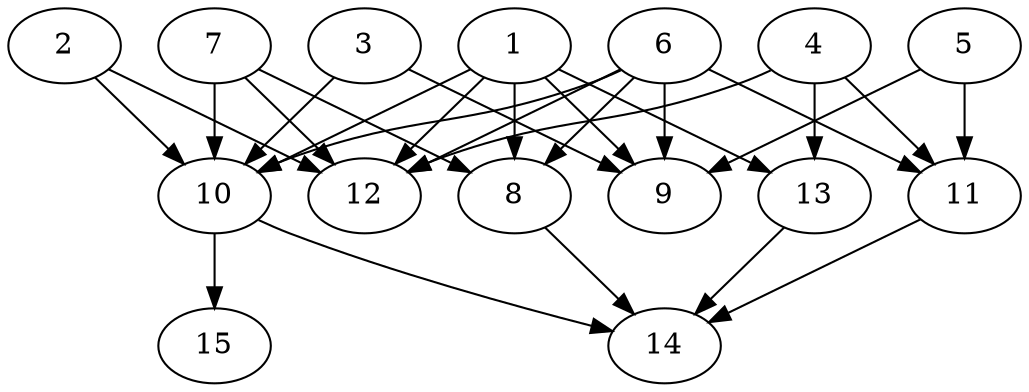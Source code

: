 // DAG automatically generated by daggen at Thu Oct  3 13:59:27 2019
// ./daggen --dot -n 15 --ccr 0.3 --fat 0.7 --regular 0.7 --density 0.7 --mindata 5242880 --maxdata 52428800 
digraph G {
  1 [size="98420053", alpha="0.18", expect_size="29526016"] 
  1 -> 8 [size ="29526016"]
  1 -> 9 [size ="29526016"]
  1 -> 10 [size ="29526016"]
  1 -> 12 [size ="29526016"]
  1 -> 13 [size ="29526016"]
  2 [size="92986027", alpha="0.20", expect_size="27895808"] 
  2 -> 10 [size ="27895808"]
  2 -> 12 [size ="27895808"]
  3 [size="34522453", alpha="0.12", expect_size="10356736"] 
  3 -> 9 [size ="10356736"]
  3 -> 10 [size ="10356736"]
  4 [size="99027627", alpha="0.13", expect_size="29708288"] 
  4 -> 11 [size ="29708288"]
  4 -> 12 [size ="29708288"]
  4 -> 13 [size ="29708288"]
  5 [size="68642133", alpha="0.11", expect_size="20592640"] 
  5 -> 9 [size ="20592640"]
  5 -> 11 [size ="20592640"]
  6 [size="43731627", alpha="0.06", expect_size="13119488"] 
  6 -> 8 [size ="13119488"]
  6 -> 9 [size ="13119488"]
  6 -> 10 [size ="13119488"]
  6 -> 11 [size ="13119488"]
  6 -> 12 [size ="13119488"]
  7 [size="107339093", alpha="0.11", expect_size="32201728"] 
  7 -> 8 [size ="32201728"]
  7 -> 10 [size ="32201728"]
  7 -> 12 [size ="32201728"]
  8 [size="172168533", alpha="0.07", expect_size="51650560"] 
  8 -> 14 [size ="51650560"]
  9 [size="65976320", alpha="0.03", expect_size="19792896"] 
  10 [size="24893440", alpha="0.17", expect_size="7468032"] 
  10 -> 14 [size ="7468032"]
  10 -> 15 [size ="7468032"]
  11 [size="149271893", alpha="0.12", expect_size="44781568"] 
  11 -> 14 [size ="44781568"]
  12 [size="131682987", alpha="0.02", expect_size="39504896"] 
  13 [size="128819200", alpha="0.11", expect_size="38645760"] 
  13 -> 14 [size ="38645760"]
  14 [size="65221973", alpha="0.01", expect_size="19566592"] 
  15 [size="169332053", alpha="0.12", expect_size="50799616"] 
}
